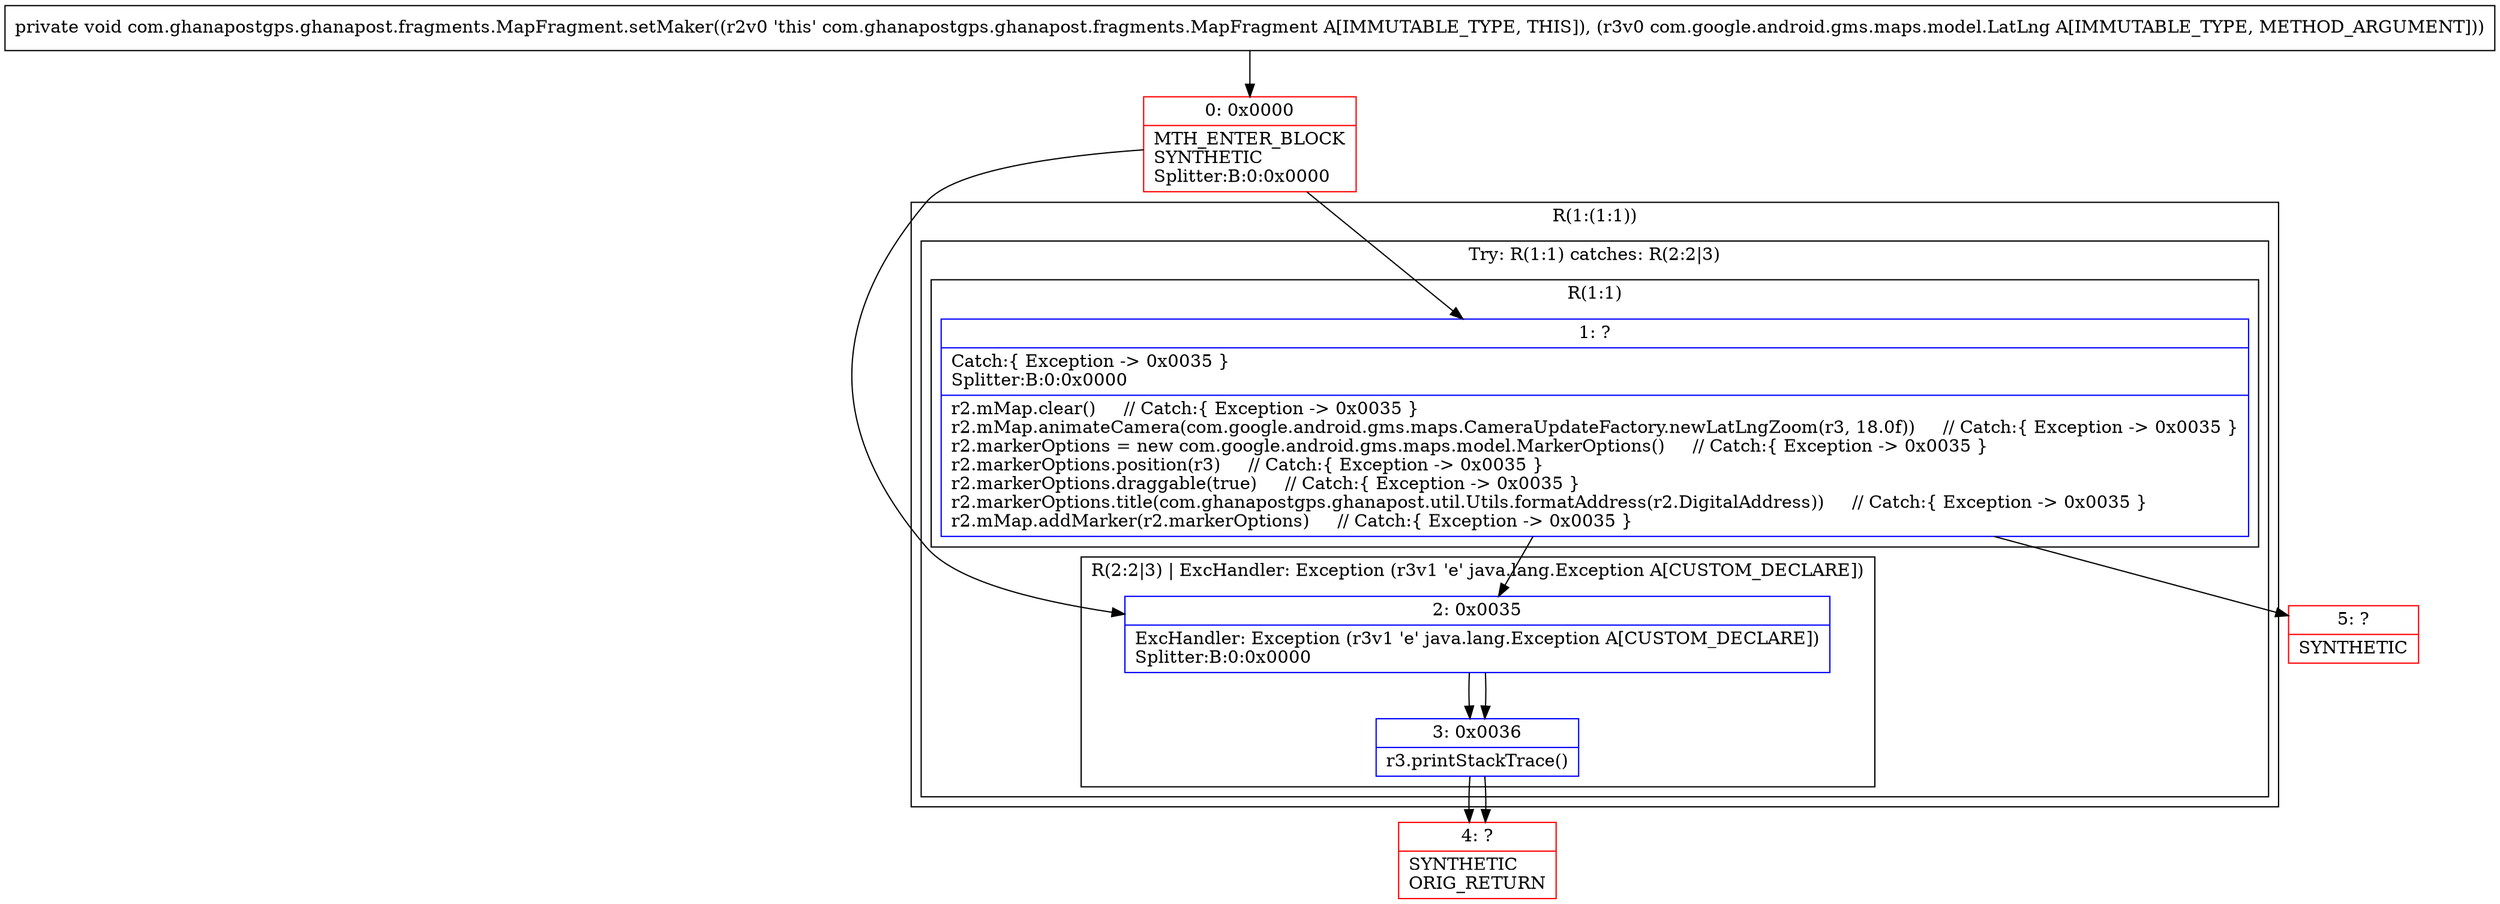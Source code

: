 digraph "CFG forcom.ghanapostgps.ghanapost.fragments.MapFragment.setMaker(Lcom\/google\/android\/gms\/maps\/model\/LatLng;)V" {
subgraph cluster_Region_1245986546 {
label = "R(1:(1:1))";
node [shape=record,color=blue];
subgraph cluster_TryCatchRegion_1556996308 {
label = "Try: R(1:1) catches: R(2:2|3)";
node [shape=record,color=blue];
subgraph cluster_Region_258212412 {
label = "R(1:1)";
node [shape=record,color=blue];
Node_1 [shape=record,label="{1\:\ ?|Catch:\{ Exception \-\> 0x0035 \}\lSplitter:B:0:0x0000\l|r2.mMap.clear()     \/\/ Catch:\{ Exception \-\> 0x0035 \}\lr2.mMap.animateCamera(com.google.android.gms.maps.CameraUpdateFactory.newLatLngZoom(r3, 18.0f))     \/\/ Catch:\{ Exception \-\> 0x0035 \}\lr2.markerOptions = new com.google.android.gms.maps.model.MarkerOptions()     \/\/ Catch:\{ Exception \-\> 0x0035 \}\lr2.markerOptions.position(r3)     \/\/ Catch:\{ Exception \-\> 0x0035 \}\lr2.markerOptions.draggable(true)     \/\/ Catch:\{ Exception \-\> 0x0035 \}\lr2.markerOptions.title(com.ghanapostgps.ghanapost.util.Utils.formatAddress(r2.DigitalAddress))     \/\/ Catch:\{ Exception \-\> 0x0035 \}\lr2.mMap.addMarker(r2.markerOptions)     \/\/ Catch:\{ Exception \-\> 0x0035 \}\l}"];
}
subgraph cluster_Region_1457270503 {
label = "R(2:2|3) | ExcHandler: Exception (r3v1 'e' java.lang.Exception A[CUSTOM_DECLARE])\l";
node [shape=record,color=blue];
Node_2 [shape=record,label="{2\:\ 0x0035|ExcHandler: Exception (r3v1 'e' java.lang.Exception A[CUSTOM_DECLARE])\lSplitter:B:0:0x0000\l}"];
Node_3 [shape=record,label="{3\:\ 0x0036|r3.printStackTrace()\l}"];
}
}
}
subgraph cluster_Region_1457270503 {
label = "R(2:2|3) | ExcHandler: Exception (r3v1 'e' java.lang.Exception A[CUSTOM_DECLARE])\l";
node [shape=record,color=blue];
Node_2 [shape=record,label="{2\:\ 0x0035|ExcHandler: Exception (r3v1 'e' java.lang.Exception A[CUSTOM_DECLARE])\lSplitter:B:0:0x0000\l}"];
Node_3 [shape=record,label="{3\:\ 0x0036|r3.printStackTrace()\l}"];
}
Node_0 [shape=record,color=red,label="{0\:\ 0x0000|MTH_ENTER_BLOCK\lSYNTHETIC\lSplitter:B:0:0x0000\l}"];
Node_4 [shape=record,color=red,label="{4\:\ ?|SYNTHETIC\lORIG_RETURN\l}"];
Node_5 [shape=record,color=red,label="{5\:\ ?|SYNTHETIC\l}"];
MethodNode[shape=record,label="{private void com.ghanapostgps.ghanapost.fragments.MapFragment.setMaker((r2v0 'this' com.ghanapostgps.ghanapost.fragments.MapFragment A[IMMUTABLE_TYPE, THIS]), (r3v0 com.google.android.gms.maps.model.LatLng A[IMMUTABLE_TYPE, METHOD_ARGUMENT])) }"];
MethodNode -> Node_0;
Node_1 -> Node_2;
Node_1 -> Node_5;
Node_2 -> Node_3;
Node_3 -> Node_4;
Node_2 -> Node_3;
Node_3 -> Node_4;
Node_0 -> Node_1;
Node_0 -> Node_2;
}

